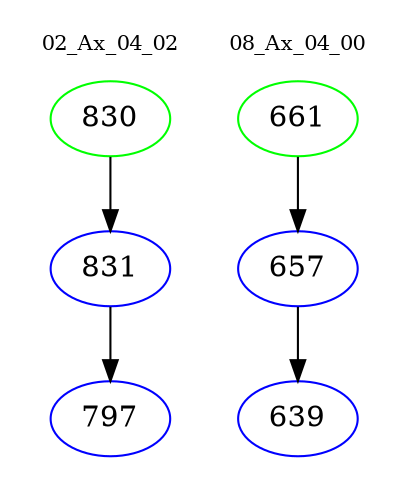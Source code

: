 digraph{
subgraph cluster_0 {
color = white
label = "02_Ax_04_02";
fontsize=10;
T0_830 [label="830", color="green"]
T0_830 -> T0_831 [color="black"]
T0_831 [label="831", color="blue"]
T0_831 -> T0_797 [color="black"]
T0_797 [label="797", color="blue"]
}
subgraph cluster_1 {
color = white
label = "08_Ax_04_00";
fontsize=10;
T1_661 [label="661", color="green"]
T1_661 -> T1_657 [color="black"]
T1_657 [label="657", color="blue"]
T1_657 -> T1_639 [color="black"]
T1_639 [label="639", color="blue"]
}
}
